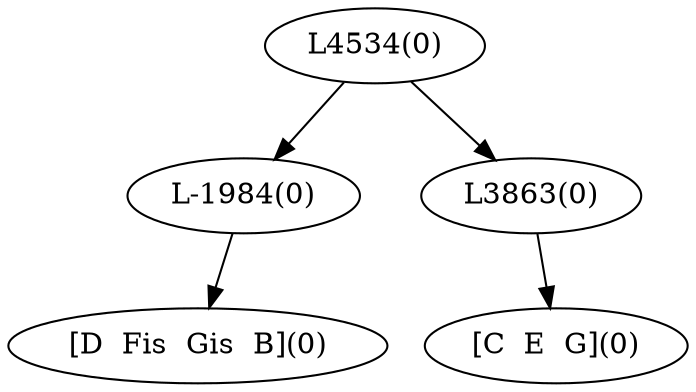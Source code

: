 digraph sample{
"L-1984(0)"->"[D  Fis  Gis  B](0)"
"L3863(0)"->"[C  E  G](0)"
"L4534(0)"->"L-1984(0)"
"L4534(0)"->"L3863(0)"
{rank = min; "L4534(0)"}
{rank = same; "L-1984(0)"; "L3863(0)";}
{rank = max; "[C  E  G](0)"; "[D  Fis  Gis  B](0)";}
}
